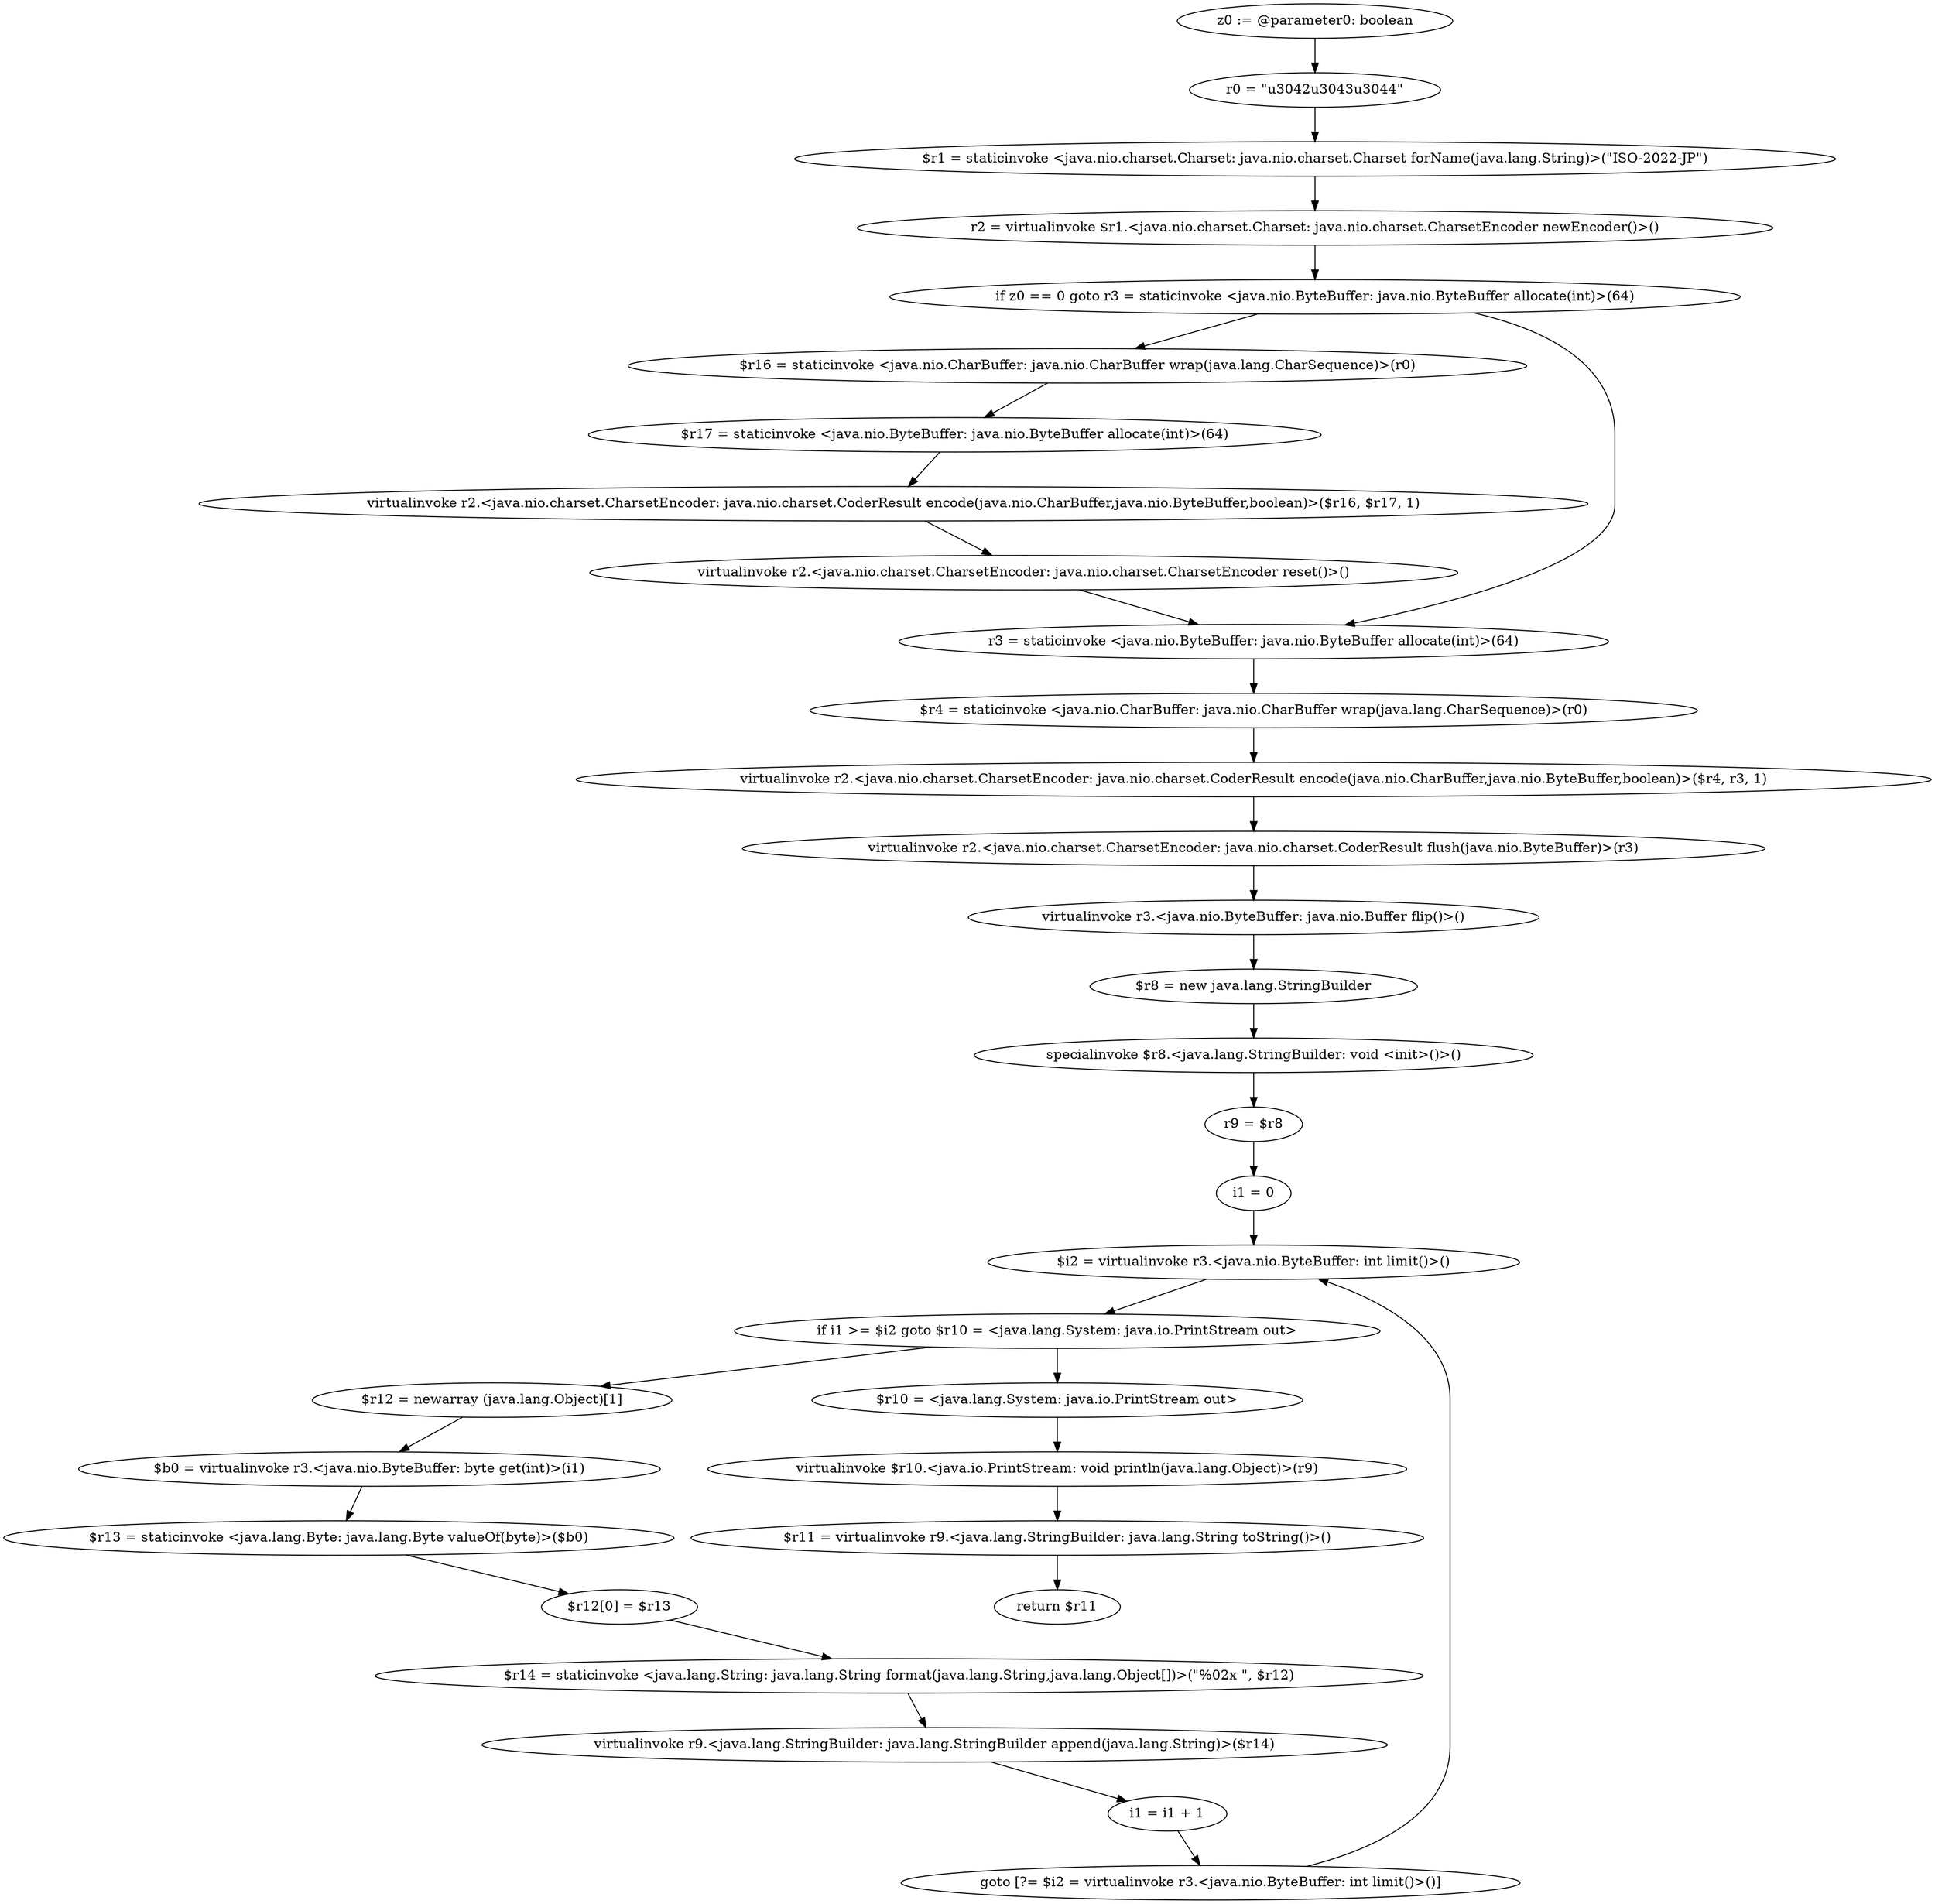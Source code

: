 digraph "unitGraph" {
    "z0 := @parameter0: boolean"
    "r0 = \"\u3042\u3043\u3044\""
    "$r1 = staticinvoke <java.nio.charset.Charset: java.nio.charset.Charset forName(java.lang.String)>(\"ISO-2022-JP\")"
    "r2 = virtualinvoke $r1.<java.nio.charset.Charset: java.nio.charset.CharsetEncoder newEncoder()>()"
    "if z0 == 0 goto r3 = staticinvoke <java.nio.ByteBuffer: java.nio.ByteBuffer allocate(int)>(64)"
    "$r16 = staticinvoke <java.nio.CharBuffer: java.nio.CharBuffer wrap(java.lang.CharSequence)>(r0)"
    "$r17 = staticinvoke <java.nio.ByteBuffer: java.nio.ByteBuffer allocate(int)>(64)"
    "virtualinvoke r2.<java.nio.charset.CharsetEncoder: java.nio.charset.CoderResult encode(java.nio.CharBuffer,java.nio.ByteBuffer,boolean)>($r16, $r17, 1)"
    "virtualinvoke r2.<java.nio.charset.CharsetEncoder: java.nio.charset.CharsetEncoder reset()>()"
    "r3 = staticinvoke <java.nio.ByteBuffer: java.nio.ByteBuffer allocate(int)>(64)"
    "$r4 = staticinvoke <java.nio.CharBuffer: java.nio.CharBuffer wrap(java.lang.CharSequence)>(r0)"
    "virtualinvoke r2.<java.nio.charset.CharsetEncoder: java.nio.charset.CoderResult encode(java.nio.CharBuffer,java.nio.ByteBuffer,boolean)>($r4, r3, 1)"
    "virtualinvoke r2.<java.nio.charset.CharsetEncoder: java.nio.charset.CoderResult flush(java.nio.ByteBuffer)>(r3)"
    "virtualinvoke r3.<java.nio.ByteBuffer: java.nio.Buffer flip()>()"
    "$r8 = new java.lang.StringBuilder"
    "specialinvoke $r8.<java.lang.StringBuilder: void <init>()>()"
    "r9 = $r8"
    "i1 = 0"
    "$i2 = virtualinvoke r3.<java.nio.ByteBuffer: int limit()>()"
    "if i1 >= $i2 goto $r10 = <java.lang.System: java.io.PrintStream out>"
    "$r12 = newarray (java.lang.Object)[1]"
    "$b0 = virtualinvoke r3.<java.nio.ByteBuffer: byte get(int)>(i1)"
    "$r13 = staticinvoke <java.lang.Byte: java.lang.Byte valueOf(byte)>($b0)"
    "$r12[0] = $r13"
    "$r14 = staticinvoke <java.lang.String: java.lang.String format(java.lang.String,java.lang.Object[])>(\"%02x \", $r12)"
    "virtualinvoke r9.<java.lang.StringBuilder: java.lang.StringBuilder append(java.lang.String)>($r14)"
    "i1 = i1 + 1"
    "goto [?= $i2 = virtualinvoke r3.<java.nio.ByteBuffer: int limit()>()]"
    "$r10 = <java.lang.System: java.io.PrintStream out>"
    "virtualinvoke $r10.<java.io.PrintStream: void println(java.lang.Object)>(r9)"
    "$r11 = virtualinvoke r9.<java.lang.StringBuilder: java.lang.String toString()>()"
    "return $r11"
    "z0 := @parameter0: boolean"->"r0 = \"\u3042\u3043\u3044\"";
    "r0 = \"\u3042\u3043\u3044\""->"$r1 = staticinvoke <java.nio.charset.Charset: java.nio.charset.Charset forName(java.lang.String)>(\"ISO-2022-JP\")";
    "$r1 = staticinvoke <java.nio.charset.Charset: java.nio.charset.Charset forName(java.lang.String)>(\"ISO-2022-JP\")"->"r2 = virtualinvoke $r1.<java.nio.charset.Charset: java.nio.charset.CharsetEncoder newEncoder()>()";
    "r2 = virtualinvoke $r1.<java.nio.charset.Charset: java.nio.charset.CharsetEncoder newEncoder()>()"->"if z0 == 0 goto r3 = staticinvoke <java.nio.ByteBuffer: java.nio.ByteBuffer allocate(int)>(64)";
    "if z0 == 0 goto r3 = staticinvoke <java.nio.ByteBuffer: java.nio.ByteBuffer allocate(int)>(64)"->"$r16 = staticinvoke <java.nio.CharBuffer: java.nio.CharBuffer wrap(java.lang.CharSequence)>(r0)";
    "if z0 == 0 goto r3 = staticinvoke <java.nio.ByteBuffer: java.nio.ByteBuffer allocate(int)>(64)"->"r3 = staticinvoke <java.nio.ByteBuffer: java.nio.ByteBuffer allocate(int)>(64)";
    "$r16 = staticinvoke <java.nio.CharBuffer: java.nio.CharBuffer wrap(java.lang.CharSequence)>(r0)"->"$r17 = staticinvoke <java.nio.ByteBuffer: java.nio.ByteBuffer allocate(int)>(64)";
    "$r17 = staticinvoke <java.nio.ByteBuffer: java.nio.ByteBuffer allocate(int)>(64)"->"virtualinvoke r2.<java.nio.charset.CharsetEncoder: java.nio.charset.CoderResult encode(java.nio.CharBuffer,java.nio.ByteBuffer,boolean)>($r16, $r17, 1)";
    "virtualinvoke r2.<java.nio.charset.CharsetEncoder: java.nio.charset.CoderResult encode(java.nio.CharBuffer,java.nio.ByteBuffer,boolean)>($r16, $r17, 1)"->"virtualinvoke r2.<java.nio.charset.CharsetEncoder: java.nio.charset.CharsetEncoder reset()>()";
    "virtualinvoke r2.<java.nio.charset.CharsetEncoder: java.nio.charset.CharsetEncoder reset()>()"->"r3 = staticinvoke <java.nio.ByteBuffer: java.nio.ByteBuffer allocate(int)>(64)";
    "r3 = staticinvoke <java.nio.ByteBuffer: java.nio.ByteBuffer allocate(int)>(64)"->"$r4 = staticinvoke <java.nio.CharBuffer: java.nio.CharBuffer wrap(java.lang.CharSequence)>(r0)";
    "$r4 = staticinvoke <java.nio.CharBuffer: java.nio.CharBuffer wrap(java.lang.CharSequence)>(r0)"->"virtualinvoke r2.<java.nio.charset.CharsetEncoder: java.nio.charset.CoderResult encode(java.nio.CharBuffer,java.nio.ByteBuffer,boolean)>($r4, r3, 1)";
    "virtualinvoke r2.<java.nio.charset.CharsetEncoder: java.nio.charset.CoderResult encode(java.nio.CharBuffer,java.nio.ByteBuffer,boolean)>($r4, r3, 1)"->"virtualinvoke r2.<java.nio.charset.CharsetEncoder: java.nio.charset.CoderResult flush(java.nio.ByteBuffer)>(r3)";
    "virtualinvoke r2.<java.nio.charset.CharsetEncoder: java.nio.charset.CoderResult flush(java.nio.ByteBuffer)>(r3)"->"virtualinvoke r3.<java.nio.ByteBuffer: java.nio.Buffer flip()>()";
    "virtualinvoke r3.<java.nio.ByteBuffer: java.nio.Buffer flip()>()"->"$r8 = new java.lang.StringBuilder";
    "$r8 = new java.lang.StringBuilder"->"specialinvoke $r8.<java.lang.StringBuilder: void <init>()>()";
    "specialinvoke $r8.<java.lang.StringBuilder: void <init>()>()"->"r9 = $r8";
    "r9 = $r8"->"i1 = 0";
    "i1 = 0"->"$i2 = virtualinvoke r3.<java.nio.ByteBuffer: int limit()>()";
    "$i2 = virtualinvoke r3.<java.nio.ByteBuffer: int limit()>()"->"if i1 >= $i2 goto $r10 = <java.lang.System: java.io.PrintStream out>";
    "if i1 >= $i2 goto $r10 = <java.lang.System: java.io.PrintStream out>"->"$r12 = newarray (java.lang.Object)[1]";
    "if i1 >= $i2 goto $r10 = <java.lang.System: java.io.PrintStream out>"->"$r10 = <java.lang.System: java.io.PrintStream out>";
    "$r12 = newarray (java.lang.Object)[1]"->"$b0 = virtualinvoke r3.<java.nio.ByteBuffer: byte get(int)>(i1)";
    "$b0 = virtualinvoke r3.<java.nio.ByteBuffer: byte get(int)>(i1)"->"$r13 = staticinvoke <java.lang.Byte: java.lang.Byte valueOf(byte)>($b0)";
    "$r13 = staticinvoke <java.lang.Byte: java.lang.Byte valueOf(byte)>($b0)"->"$r12[0] = $r13";
    "$r12[0] = $r13"->"$r14 = staticinvoke <java.lang.String: java.lang.String format(java.lang.String,java.lang.Object[])>(\"%02x \", $r12)";
    "$r14 = staticinvoke <java.lang.String: java.lang.String format(java.lang.String,java.lang.Object[])>(\"%02x \", $r12)"->"virtualinvoke r9.<java.lang.StringBuilder: java.lang.StringBuilder append(java.lang.String)>($r14)";
    "virtualinvoke r9.<java.lang.StringBuilder: java.lang.StringBuilder append(java.lang.String)>($r14)"->"i1 = i1 + 1";
    "i1 = i1 + 1"->"goto [?= $i2 = virtualinvoke r3.<java.nio.ByteBuffer: int limit()>()]";
    "goto [?= $i2 = virtualinvoke r3.<java.nio.ByteBuffer: int limit()>()]"->"$i2 = virtualinvoke r3.<java.nio.ByteBuffer: int limit()>()";
    "$r10 = <java.lang.System: java.io.PrintStream out>"->"virtualinvoke $r10.<java.io.PrintStream: void println(java.lang.Object)>(r9)";
    "virtualinvoke $r10.<java.io.PrintStream: void println(java.lang.Object)>(r9)"->"$r11 = virtualinvoke r9.<java.lang.StringBuilder: java.lang.String toString()>()";
    "$r11 = virtualinvoke r9.<java.lang.StringBuilder: java.lang.String toString()>()"->"return $r11";
}
